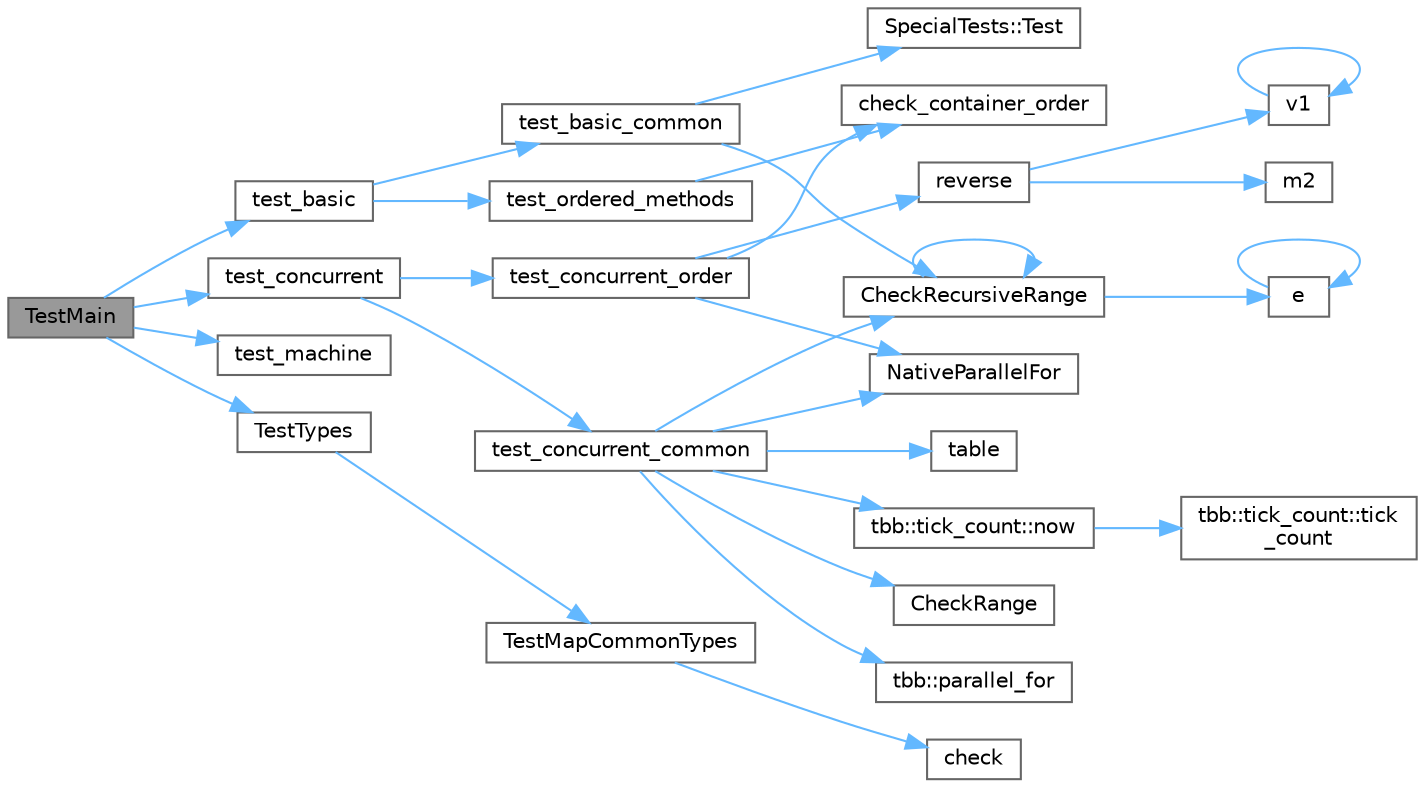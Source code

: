 digraph "TestMain"
{
 // LATEX_PDF_SIZE
  bgcolor="transparent";
  edge [fontname=Helvetica,fontsize=10,labelfontname=Helvetica,labelfontsize=10];
  node [fontname=Helvetica,fontsize=10,shape=box,height=0.2,width=0.4];
  rankdir="LR";
  Node1 [id="Node000001",label="TestMain",height=0.2,width=0.4,color="gray40", fillcolor="grey60", style="filled", fontcolor="black",tooltip="Entry point to a TBB unit test application"];
  Node1 -> Node2 [id="edge30_Node000001_Node000002",color="steelblue1",style="solid",tooltip=" "];
  Node2 [id="Node000002",label="test_basic",height=0.2,width=0.4,color="grey40", fillcolor="white", style="filled",URL="$test__concurrent__ordered__common_8h.html#a2259e1c92fb2ac7a9a1937e5ca0e0c86",tooltip=" "];
  Node2 -> Node3 [id="edge31_Node000002_Node000003",color="steelblue1",style="solid",tooltip=" "];
  Node3 [id="Node000003",label="test_basic_common",height=0.2,width=0.4,color="grey40", fillcolor="white", style="filled",URL="$test__concurrent__associative__common_8h.html#af772a5a3c9043744f19e7a1b0a0f2526",tooltip=" "];
  Node3 -> Node4 [id="edge32_Node000003_Node000004",color="steelblue1",style="solid",tooltip=" "];
  Node4 [id="Node000004",label="CheckRecursiveRange",height=0.2,width=0.4,color="grey40", fillcolor="white", style="filled",URL="$test__concurrent__associative__common_8h.html#a68988ce694fefa636358c6966eef1f19",tooltip=" "];
  Node4 -> Node4 [id="edge33_Node000004_Node000004",color="steelblue1",style="solid",tooltip=" "];
  Node4 -> Node5 [id="edge34_Node000004_Node000005",color="steelblue1",style="solid",tooltip=" "];
  Node5 [id="Node000005",label="e",height=0.2,width=0.4,color="grey40", fillcolor="white", style="filled",URL="$_cwise__array__power__array_8cpp.html#a9cb86ff854760bf91a154f2724a9101d",tooltip=" "];
  Node5 -> Node5 [id="edge35_Node000005_Node000005",color="steelblue1",style="solid",tooltip=" "];
  Node3 -> Node6 [id="edge36_Node000003_Node000006",color="steelblue1",style="solid",tooltip=" "];
  Node6 [id="Node000006",label="SpecialTests::Test",height=0.2,width=0.4,color="grey40", fillcolor="white", style="filled",URL="$struct_special_tests.html#ad612a6badcc13350449b244f3a62d9e0",tooltip=" "];
  Node2 -> Node7 [id="edge37_Node000002_Node000007",color="steelblue1",style="solid",tooltip=" "];
  Node7 [id="Node000007",label="test_ordered_methods",height=0.2,width=0.4,color="grey40", fillcolor="white", style="filled",URL="$test__concurrent__ordered__common_8h.html#ad627f26d29afb04bf343417b8015b69f",tooltip=" "];
  Node7 -> Node8 [id="edge38_Node000007_Node000008",color="steelblue1",style="solid",tooltip=" "];
  Node8 [id="Node000008",label="check_container_order",height=0.2,width=0.4,color="grey40", fillcolor="white", style="filled",URL="$test__concurrent__ordered__common_8h.html#a5efda705c0ca2245fa950cf331990efa",tooltip=" "];
  Node1 -> Node9 [id="edge39_Node000001_Node000009",color="steelblue1",style="solid",tooltip=" "];
  Node9 [id="Node000009",label="test_concurrent",height=0.2,width=0.4,color="grey40", fillcolor="white", style="filled",URL="$test__concurrent__ordered__common_8h.html#aeace2217e544b0d044ee85d0cce6b478",tooltip=" "];
  Node9 -> Node10 [id="edge40_Node000009_Node000010",color="steelblue1",style="solid",tooltip=" "];
  Node10 [id="Node000010",label="test_concurrent_common",height=0.2,width=0.4,color="grey40", fillcolor="white", style="filled",URL="$test__concurrent__associative__common_8h.html#ac5fa374c2b1c0e177e050099ee92d2b9",tooltip=" "];
  Node10 -> Node11 [id="edge41_Node000010_Node000011",color="steelblue1",style="solid",tooltip=" "];
  Node11 [id="Node000011",label="CheckRange",height=0.2,width=0.4,color="grey40", fillcolor="white", style="filled",URL="$test__concurrent__associative__common_8h.html#aa351572fd937b8ce93cf1b5295d9d35e",tooltip=" "];
  Node10 -> Node4 [id="edge42_Node000010_Node000004",color="steelblue1",style="solid",tooltip=" "];
  Node10 -> Node12 [id="edge43_Node000010_Node000012",color="steelblue1",style="solid",tooltip=" "];
  Node12 [id="Node000012",label="NativeParallelFor",height=0.2,width=0.4,color="grey40", fillcolor="white", style="filled",URL="$harness_8h.html#ad5b2c9cf4e169014b7919debb3c91d45",tooltip="Execute body(i) in parallel for i in the interval [0,n)."];
  Node10 -> Node13 [id="edge44_Node000010_Node000013",color="steelblue1",style="solid",tooltip=" "];
  Node13 [id="Node000013",label="tbb::tick_count::now",height=0.2,width=0.4,color="grey40", fillcolor="white", style="filled",URL="$classtbb_1_1tick__count.html#a74dcecde7431ff4591d7c46fc1d50d7e",tooltip="Return current time."];
  Node13 -> Node14 [id="edge45_Node000013_Node000014",color="steelblue1",style="solid",tooltip=" "];
  Node14 [id="Node000014",label="tbb::tick_count::tick\l_count",height=0.2,width=0.4,color="grey40", fillcolor="white", style="filled",URL="$classtbb_1_1tick__count.html#a9f1daa0b7a4feb800f802b4be1f1e497",tooltip="Construct an absolute timestamp initialized to zero."];
  Node10 -> Node15 [id="edge46_Node000010_Node000015",color="steelblue1",style="solid",tooltip=" "];
  Node15 [id="Node000015",label="tbb::parallel_for",height=0.2,width=0.4,color="grey40", fillcolor="white", style="filled",URL="$group__algorithms.html#gaa8444c29dc4d2e527a1036717d109aef",tooltip="Parallel iteration over range with default partitioner."];
  Node10 -> Node16 [id="edge47_Node000010_Node000016",color="steelblue1",style="solid",tooltip=" "];
  Node16 [id="Node000016",label="table",height=0.2,width=0.4,color="grey40", fillcolor="white", style="filled",URL="$_tutorial___advanced_initialization___lin_spaced_8cpp.html#a6d7f0e87f8aa44936feb21fa94981cf9",tooltip=" "];
  Node9 -> Node17 [id="edge48_Node000009_Node000017",color="steelblue1",style="solid",tooltip=" "];
  Node17 [id="Node000017",label="test_concurrent_order",height=0.2,width=0.4,color="grey40", fillcolor="white", style="filled",URL="$test__concurrent__ordered__common_8h.html#a37181a753f931bbbb1595da6f66272b8",tooltip=" "];
  Node17 -> Node8 [id="edge49_Node000017_Node000008",color="steelblue1",style="solid",tooltip=" "];
  Node17 -> Node12 [id="edge50_Node000017_Node000012",color="steelblue1",style="solid",tooltip=" "];
  Node17 -> Node18 [id="edge51_Node000017_Node000018",color="steelblue1",style="solid",tooltip=" "];
  Node18 [id="Node000018",label="reverse",height=0.2,width=0.4,color="grey40", fillcolor="white", style="filled",URL="$array__reverse_8cpp.html#a7862d3b675d641884883f6bc7cbb5959",tooltip=" "];
  Node18 -> Node19 [id="edge52_Node000018_Node000019",color="steelblue1",style="solid",tooltip=" "];
  Node19 [id="Node000019",label="m2",height=0.2,width=0.4,color="grey40", fillcolor="white", style="filled",URL="$_tutorial___map__using_8cpp.html#ab3a01b595d22393ace0d30d5fa299f76",tooltip=" "];
  Node18 -> Node20 [id="edge53_Node000018_Node000020",color="steelblue1",style="solid",tooltip=" "];
  Node20 [id="Node000020",label="v1",height=0.2,width=0.4,color="grey40", fillcolor="white", style="filled",URL="$_tutorial___reshape_mat2_vec_8cpp.html#a10bd710692c91bc238f2e1da77730678",tooltip=" "];
  Node20 -> Node20 [id="edge54_Node000020_Node000020",color="steelblue1",style="solid",tooltip=" "];
  Node1 -> Node21 [id="edge55_Node000001_Node000021",color="steelblue1",style="solid",tooltip=" "];
  Node21 [id="Node000021",label="test_machine",height=0.2,width=0.4,color="grey40", fillcolor="white", style="filled",URL="$test__concurrent__associative__common_8h.html#ae67e650959a6198da527fee58c71369a",tooltip=" "];
  Node1 -> Node22 [id="edge56_Node000001_Node000022",color="steelblue1",style="solid",tooltip=" "];
  Node22 [id="Node000022",label="TestTypes",height=0.2,width=0.4,color="grey40", fillcolor="white", style="filled",URL="$test__concurrent__unordered__map_8cpp.html#ad2571b309ae87036c9cf82f3d0521837",tooltip=" "];
  Node22 -> Node23 [id="edge57_Node000022_Node000023",color="steelblue1",style="solid",tooltip=" "];
  Node23 [id="Node000023",label="TestMapCommonTypes",height=0.2,width=0.4,color="grey40", fillcolor="white", style="filled",URL="$test__concurrent__associative__common_8h.html#a5cf91b9046d010e938841306d74c82aa",tooltip=" "];
  Node23 -> Node24 [id="edge58_Node000023_Node000024",color="steelblue1",style="solid",tooltip=" "];
  Node24 [id="Node000024",label="check",height=0.2,width=0.4,color="grey40", fillcolor="white", style="filled",URL="$fastmath_8cpp.html#a1a1a6699085ce0fcd8a4602ac7404e72",tooltip=" "];
}
